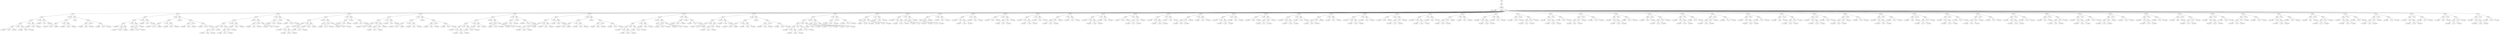 digraph AST {
  "124286139575520" [label="Start"];
  "124286139575520" -> "124286139576288";
  "124286139576288" [label="Code"];
  "124286139576288" -> "124286139580128";
  "124286139580128" [label="Function"];
  "124286139580128" -> "124286139574032";
  "124286139580128" -> "124286139573984";
  "124286139580128" -> "124286139577200";
  "124286139574032" [label="main IDENTIFIER"];
  "124286139573984" [label="Parameters"];
  "124286139577200" [label="Code"];
  "124286139577200" -> "124286139579312";
  "124286139577200" -> "124286138304496";
  "124286139577200" -> "124286138309680";
  "124286139577200" -> "124286138314864";
  "124286139577200" -> "124286138401648";
  "124286139577200" -> "124286138406448";
  "124286139577200" -> "124286138411248";
  "124286139577200" -> "124286138416192";
  "124286139577200" -> "124286138502976";
  "124286139577200" -> "124286138507776";
  "124286139577200" -> "124286138512000";
  "124286139577200" -> "124286138514304";
  "124286139577200" -> "124286138614448";
  "124286139577200" -> "124286138616128";
  "124286139577200" -> "124286138617664";
  "124286139577200" -> "124286138619200";
  "124286139577200" -> "124286138620736";
  "124286139577200" -> "124286138622416";
  "124286139577200" -> "124286138623952";
  "124286139577200" -> "124286138625488";
  "124286139577200" -> "124286138627024";
  "124286139577200" -> "124286138628704";
  "124286139577200" -> "124286138695840";
  "124286139577200" -> "124286138697376";
  "124286139577200" -> "124286138698912";
  "124286139577200" -> "124286138700592";
  "124286139577200" -> "124286138702128";
  "124286139577200" -> "124286138703664";
  "124286139577200" -> "124286138705200";
  "124286139577200" -> "124286138706880";
  "124286139577200" -> "124286138708416";
  "124286139577200" -> "124286138709952";
  "124286139577200" -> "124286138711488";
  "124286139577200" -> "124286138795152";
  "124286139577200" -> "124286138796688";
  "124286139577200" -> "124286138798368";
  "124286139577200" -> "124286138799856";
  "124286139577200" -> "124286138801536";
  "124286139577200" -> "124286138803072";
  "124286139577200" -> "124286138804608";
  "124286139577200" -> "124286138806144";
  "124286139577200" -> "124286138807824";
  "124286139577200" -> "124286138809360";
  "124286139577200" -> "124286138909264";
  "124286139577200" -> "124286138910800";
  "124286139577200" -> "124286138912480";
  "124286139577200" -> "124286138914016";
  "124286139577200" -> "124286138915552";
  "124286139577200" -> "124286138917184";
  "124286139577200" -> "124286138918864";
  "124286139577200" -> "124286138920400";
  "124286139577200" -> "124286138921936";
  "124286139577200" -> "124286138923472";
  "124286139577200" -> "124286138990752";
  "124286139577200" -> "124286138992288";
  "124286139577200" -> "124286138993824";
  "124286139577200" -> "124286138995360";
  "124286139577200" -> "124286138997040";
  "124286139577200" -> "124286138998576";
  "124286139577200" -> "124286139000112";
  "124286139579312" [label="Expr"];
  "124286139579312" -> "124286139572496";
  "124286139579312" -> "124286139570000";
  "124286139579312" -> "124286139568128";
  "124286139572496" [label="Expr"];
  "124286139572496" -> "124286139574944";
  "124286139572496" -> "124286139576672";
  "124286139572496" -> "124286139570048";
  "124286139574944" [label="Expr"];
  "124286139574944" -> "124286139572208";
  "124286139574944" -> "124286139566112";
  "124286139574944" -> "124286139575328";
  "124286139572208" [label="Expr"];
  "124286139572208" -> "124286139569088";
  "124286139572208" -> "124286139568944";
  "124286139572208" -> "124286139577968";
  "124286139569088" [label="Expr"];
  "124286139569088" -> "124286139580368";
  "124286139569088" -> "124286139578928";
  "124286139569088" -> "124286139579936";
  "124286139580368" [label="5.2 FLOAT"];
  "124286139578928" [label="* T__33"];
  "124286139579936" [label="3.1 FLOAT"];
  "124286139568944" [label="+ T__40"];
  "124286139577968" [label="Expr"];
  "124286139577968" -> "124286139571392";
  "124286139577968" -> "124286139567600";
  "124286139577968" -> "124286139571680";
  "124286139571392" [label="8.7 FLOAT"];
  "124286139567600" [label="/ T__43"];
  "124286139571680" [label="2.5 FLOAT"];
  "124286139566112" [label="- T__14"];
  "124286139575328" [label="Expr"];
  "124286139575328" -> "124286139572688";
  "124286139575328" -> "124286139579792";
  "124286139575328" -> "124286139579504";
  "124286139572688" [label="6.1 FLOAT"];
  "124286139579792" [label="* T__33"];
  "124286139579504" [label="2.8 FLOAT"];
  "124286139576672" [label=">= T__49"];
  "124286139570048" [label="Expr"];
  "124286139570048" -> "124286139579744";
  "124286139570048" -> "124286139577104";
  "124286139570048" -> "124286139580272";
  "124286139579744" [label="4.3 FLOAT"];
  "124286139577104" [label="- T__14"];
  "124286139580272" [label="1.9 FLOAT"];
  "124286139570000" [label="&& T__55"];
  "124286139568128" [label="Expr"];
  "124286139568128" -> "124286139578208";
  "124286139568128" -> "124286139578784";
  "124286139568128" -> "124286138302720";
  "124286139578208" [label="Expr"];
  "124286139578208" -> "124286139573648";
  "124286139578208" -> "124286139576720";
  "124286139578208" -> "124286138302768";
  "124286139573648" [label="Expr"];
  "124286139573648" -> "124286139579360";
  "124286139573648" -> "124286139565920";
  "124286139573648" -> "124286138302624";
  "124286139579360" [label="7.5 FLOAT"];
  "124286139565920" [label="* T__33"];
  "124286138302624" [label="3.0 FLOAT"];
  "124286139576720" [label="< T__47"];
  "124286138302768" [label="Expr"];
  "124286138302768" -> "124286138303008";
  "124286138302768" -> "124286138302960";
  "124286138302768" -> "124286138303200";
  "124286138303008" [label="6.2 FLOAT"];
  "124286138302960" [label="+ T__40"];
  "124286138303200" [label="2.4 FLOAT"];
  "124286139578784" [label="|| T__56"];
  "124286138302720" [label="Expr"];
  "124286138302720" -> "124286138303392";
  "124286138302720" -> "124286138303344";
  "124286138302720" -> "124286138303968";
  "124286138303392" [label="Expr"];
  "124286138303392" -> "124286138303632";
  "124286138303392" -> "124286138303584";
  "124286138303392" -> "124286138303824";
  "124286138303632" [label="2.1 FLOAT"];
  "124286138303584" [label="/ T__43"];
  "124286138303824" [label="1.8 FLOAT"];
  "124286138303344" [label="== T__51"];
  "124286138303968" [label="Expr"];
  "124286138303968" -> "124286138304208";
  "124286138303968" -> "124286138304160";
  "124286138303968" -> "124286138304400";
  "124286138304208" [label="9.4 FLOAT"];
  "124286138304160" [label="- T__14"];
  "124286138304400" [label="4.7 FLOAT"];
  "124286138304496" [label="Expr"];
  "124286138304496" -> "124286138304544";
  "124286138304496" -> "124286138304688";
  "124286138304496" -> "124286138306608";
  "124286138304544" [label="Expr"];
  "124286138304544" -> "124286138304640";
  "124286138304544" -> "124286138304784";
  "124286138304544" -> "124286138306656";
  "124286138304640" [label="Expr"];
  "124286138304640" -> "124286138304928";
  "124286138304640" -> "124286138304880";
  "124286138304640" -> "124286138305312";
  "124286138304928" [label="Expr"];
  "124286138304928" -> "124286138305168";
  "124286138304928" -> "124286138305120";
  "124286138304928" -> "124286138305360";
  "124286138305168" [label="10.4 FLOAT"];
  "124286138305120" [label="/ T__43"];
  "124286138305360" [label="Expr"];
  "124286138305360" -> "124286138305600";
  "124286138305360" -> "124286138305552";
  "124286138305360" -> "124286138305792";
  "124286138305600" [label="4.2 FLOAT"];
  "124286138305552" [label="+ T__40"];
  "124286138305792" [label="0.8 FLOAT"];
  "124286138304880" [label="+ T__40"];
  "124286138305312" [label="Expr"];
  "124286138305312" -> "124286138305984";
  "124286138305312" -> "124286138305936";
  "124286138305312" -> "124286138306560";
  "124286138305984" [label="Expr"];
  "124286138305984" -> "124286138306224";
  "124286138305984" -> "124286138306176";
  "124286138305984" -> "124286138306416";
  "124286138306224" [label="7.3 FLOAT"];
  "124286138306176" [label="- T__14"];
  "124286138306416" [label="2.6 FLOAT"];
  "124286138305936" [label="* T__33"];
  "124286138306560" [label="1.5 FLOAT"];
  "124286138304784" [label="<= T__50"];
  "124286138306656" [label="Expr"];
  "124286138306656" -> "124286138306896";
  "124286138306656" -> "124286138306848";
  "124286138306656" -> "124286138307088";
  "124286138306896" [label="5.6 FLOAT"];
  "124286138306848" [label="/ T__43"];
  "124286138307088" [label="2.1 FLOAT"];
  "124286138304688" [label="|| T__56"];
  "124286138306608" [label="Expr"];
  "124286138306608" -> "124286138307040";
  "124286138306608" -> "124286138307232";
  "124286138306608" -> "124286138307904";
  "124286138307040" [label="Expr"];
  "124286138307040" -> "124286138307376";
  "124286138307040" -> "124286138307328";
  "124286138307040" -> "124286138307952";
  "124286138307376" [label="Expr"];
  "124286138307376" -> "124286138307616";
  "124286138307376" -> "124286138307568";
  "124286138307376" -> "124286138307808";
  "124286138307616" [label="3.4 FLOAT"];
  "124286138307568" [label="- T__14"];
  "124286138307808" [label="1.7 FLOAT"];
  "124286138307328" [label="!= T__52"];
  "124286138307952" [label="Expr"];
  "124286138307952" -> "124286138308192";
  "124286138307952" -> "124286138308144";
  "124286138307952" -> "124286138308384";
  "124286138308192" [label="6.8 FLOAT"];
  "124286138308144" [label="* T__33"];
  "124286138308384" [label="1.9 FLOAT"];
  "124286138307232" [label="&& T__55"];
  "124286138307904" [label="Expr"];
  "124286138307904" -> "124286138308576";
  "124286138307904" -> "124286138308528";
  "124286138307904" -> "124286138309152";
  "124286138308576" [label="Expr"];
  "124286138308576" -> "124286138308816";
  "124286138308576" -> "124286138308768";
  "124286138308576" -> "124286138309008";
  "124286138308816" [label="8.2 FLOAT"];
  "124286138308768" [label="/ T__43"];
  "124286138309008" [label="3.5 FLOAT"];
  "124286138308528" [label="> T__48"];
  "124286138309152" [label="Expr"];
  "124286138309152" -> "124286138309392";
  "124286138309152" -> "124286138309344";
  "124286138309152" -> "124286138309584";
  "124286138309392" [label="4.0 FLOAT"];
  "124286138309344" [label="* T__33"];
  "124286138309584" [label="1.3 FLOAT"];
  "124286138309680" [label="Expr"];
  "124286138309680" -> "124286138309728";
  "124286138309680" -> "124286138309872";
  "124286138309680" -> "124286138312416";
  "124286138309728" [label="Expr"];
  "124286138309728" -> "124286138309824";
  "124286138309728" -> "124286138309968";
  "124286138309728" -> "124286138311888";
  "124286138309824" [label="Expr"];
  "124286138309824" -> "124286138309920";
  "124286138309824" -> "124286138310064";
  "124286138309824" -> "124286138311936";
  "124286138309920" [label="Expr"];
  "124286138309920" -> "124286138310208";
  "124286138309920" -> "124286138310160";
  "124286138309920" -> "124286138310976";
  "124286138310208" [label="Expr"];
  "124286138310208" -> "124286138310448";
  "124286138310208" -> "124286138310400";
  "124286138310208" -> "124286138311024";
  "124286138310448" [label="Expr"];
  "124286138310448" -> "124286138310688";
  "124286138310448" -> "124286138310640";
  "124286138310448" -> "124286138310880";
  "124286138310688" [label="9.7 FLOAT"];
  "124286138310640" [label="* T__33"];
  "124286138310880" [label="2.5 FLOAT"];
  "124286138310400" [label="/ T__43"];
  "124286138311024" [label="3.2 FLOAT"];
  "124286138310160" [label="+ T__40"];
  "124286138310976" [label="Expr"];
  "124286138310976" -> "124286138311264";
  "124286138310976" -> "124286138311216";
  "124286138310976" -> "124286138311840";
  "124286138311264" [label="Expr"];
  "124286138311264" -> "124286138311504";
  "124286138311264" -> "124286138311456";
  "124286138311264" -> "124286138311696";
  "124286138311504" [label="5.7 FLOAT"];
  "124286138311456" [label="- T__14"];
  "124286138311696" [label="1.6 FLOAT"];
  "124286138311216" [label="* T__33"];
  "124286138311840" [label="1.9 FLOAT"];
  "124286138310064" [label=">= T__49"];
  "124286138311936" [label="Expr"];
  "124286138311936" -> "124286138312176";
  "124286138311936" -> "124286138312128";
  "124286138311936" -> "124286138312368";
  "124286138312176" [label="7.3 FLOAT"];
  "124286138312128" [label="/ T__43"];
  "124286138312368" [label="2.4 FLOAT"];
  "124286138309968" [label="&& T__55"];
  "124286138311888" [label="Expr"];
  "124286138311888" -> "124286138312560";
  "124286138311888" -> "124286138312512";
  "124286138311888" -> "124286138313136";
  "124286138312560" [label="Expr"];
  "124286138312560" -> "124286138312800";
  "124286138312560" -> "124286138312752";
  "124286138312560" -> "124286138312992";
  "124286138312800" [label="3.5 FLOAT"];
  "124286138312752" [label="- T__14"];
  "124286138312992" [label="1.2 FLOAT"];
  "124286138312512" [label="!= T__52"];
  "124286138313136" [label="Expr"];
  "124286138313136" -> "124286138313376";
  "124286138313136" -> "124286138313328";
  "124286138313136" -> "124286138313568";
  "124286138313376" [label="6.1 FLOAT"];
  "124286138313328" [label="* T__33"];
  "124286138313568" [label="2.2 FLOAT"];
  "124286138309872" [label="|| T__56"];
  "124286138312416" [label="Expr"];
  "124286138312416" -> "124286138313712";
  "124286138312416" -> "124286138313664";
  "124286138312416" -> "124286138314288";
  "124286138313712" [label="Expr"];
  "124286138313712" -> "124286138313952";
  "124286138313712" -> "124286138313904";
  "124286138313712" -> "124286138314144";
  "124286138313952" [label="8.9 FLOAT"];
  "124286138313904" [label="/ T__43"];
  "124286138314144" [label="4.3 FLOAT"];
  "124286138313664" [label="<= T__50"];
  "124286138314288" [label="Expr"];
  "124286138314288" -> "124286138314528";
  "124286138314288" -> "124286138314480";
  "124286138314288" -> "124286138314720";
  "124286138314528" [label="5.0 FLOAT"];
  "124286138314480" [label="+ T__40"];
  "124286138314720" [label="1.8 FLOAT"];
  "124286138314864" [label="Expr"];
  "124286138314864" -> "124286138314912";
  "124286138314864" -> "124286138315056";
  "124286138314864" -> "124286138317216";
  "124286138314912" [label="Expr"];
  "124286138314912" -> "124286138315008";
  "124286138314912" -> "124286138315152";
  "124286138314912" -> "124286138316688";
  "124286138315008" [label="Expr"];
  "124286138315008" -> "124286138315104";
  "124286138315008" -> "124286138315248";
  "124286138315008" -> "124286138316736";
  "124286138315104" [label="Expr"];
  "124286138315104" -> "124286138315200";
  "124286138315104" -> "124286138315344";
  "124286138315104" -> "124286138316208";
  "124286138315200" [label="Expr"];
  "124286138315200" -> "124286138315488";
  "124286138315200" -> "124286138315440";
  "124286138315200" -> "124286138315680";
  "124286138315488" [label="15.1 FLOAT"];
  "124286138315440" [label="* T__33"];
  "124286138315680" [label="Expr"];
  "124286138315680" -> "124286138315920";
  "124286138315680" -> "124286138315872";
  "124286138315680" -> "124286138316112";
  "124286138315920" [label="3.3 FLOAT"];
  "124286138315872" [label="+ T__40"];
  "124286138316112" [label="2.6 FLOAT"];
  "124286138315344" [label="/ T__43"];
  "124286138316208" [label="Expr"];
  "124286138316208" -> "124286138316448";
  "124286138316208" -> "124286138316400";
  "124286138316208" -> "124286138316640";
  "124286138316448" [label="6.4 FLOAT"];
  "124286138316400" [label="- T__14"];
  "124286138316640" [label="1.9 FLOAT"];
  "124286138315248" [label="> T__48"];
  "124286138316736" [label="Expr"];
  "124286138316736" -> "124286138316976";
  "124286138316736" -> "124286138316928";
  "124286138316736" -> "124286138317168";
  "124286138316976" [label="4.7 FLOAT"];
  "124286138316928" [label="/ T__43"];
  "124286138317168" [label="1.5 FLOAT"];
  "124286138315152" [label="&& T__55"];
  "124286138316688" [label="Expr"];
  "124286138316688" -> "124286138317360";
  "124286138316688" -> "124286138317312";
  "124286138316688" -> "124286138317936";
  "124286138317360" [label="Expr"];
  "124286138317360" -> "124286138317600";
  "124286138317360" -> "124286138317552";
  "124286138317360" -> "124286138317792";
  "124286138317600" [label="2.8 FLOAT"];
  "124286138317552" [label="- T__14"];
  "124286138317792" [label="1.4 FLOAT"];
  "124286138317312" [label="<= T__50"];
  "124286138317936" [label="Expr"];
  "124286138317936" -> "124286138318176";
  "124286138317936" -> "124286138318128";
  "124286138317936" -> "124286138318368";
  "124286138318176" [label="6.2 FLOAT"];
  "124286138318128" [label="* T__33"];
  "124286138318368" [label="1.7 FLOAT"];
  "124286138315056" [label="|| T__56"];
  "124286138317216" [label="Expr"];
  "124286138317216" -> "124286138318512";
  "124286138317216" -> "124286138318464";
  "124286138317216" -> "124286138401072";
  "124286138318512" [label="Expr"];
  "124286138318512" -> "124286138318752";
  "124286138318512" -> "124286138318704";
  "124286138318512" -> "124286138400928";
  "124286138318752" [label="3.0 FLOAT"];
  "124286138318704" [label="/ T__43"];
  "124286138400928" [label="1.6 FLOAT"];
  "124286138318464" [label="== T__51"];
  "124286138401072" [label="Expr"];
  "124286138401072" -> "124286138401312";
  "124286138401072" -> "124286138401264";
  "124286138401072" -> "124286138401504";
  "124286138401312" [label="8.2 FLOAT"];
  "124286138401264" [label="- T__14"];
  "124286138401504" [label="4.0 FLOAT"];
  "124286138401648" [label="Expr"];
  "124286138401648" -> "124286138401696";
  "124286138401648" -> "124286138401840";
  "124286138401648" -> "124286138403376";
  "124286138401696" [label="Expr"];
  "124286138401696" -> "124286138401792";
  "124286138401696" -> "124286138401936";
  "124286138401696" -> "124286138403424";
  "124286138401792" [label="Expr"];
  "124286138401792" -> "124286138402080";
  "124286138401792" -> "124286138402032";
  "124286138401792" -> "124286138402464";
  "124286138402080" [label="Expr"];
  "124286138402080" -> "124286138402320";
  "124286138402080" -> "124286138402272";
  "124286138402080" -> "124286138402512";
  "124286138402320" [label="4.6 FLOAT"];
  "124286138402272" [label="/ T__43"];
  "124286138402512" [label="2.2 FLOAT"];
  "124286138402032" [label="+ T__40"];
  "124286138402464" [label="Expr"];
  "124286138402464" -> "124286138402752";
  "124286138402464" -> "124286138402704";
  "124286138402464" -> "124286138403328";
  "124286138402752" [label="Expr"];
  "124286138402752" -> "124286138402992";
  "124286138402752" -> "124286138402944";
  "124286138402752" -> "124286138403184";
  "124286138402992" [label="7.8 FLOAT"];
  "124286138402944" [label="- T__14"];
  "124286138403184" [label="1.5 FLOAT"];
  "124286138402704" [label="* T__33"];
  "124286138403328" [label="3.5 FLOAT"];
  "124286138401936" [label="< T__47"];
  "124286138403424" [label="Expr"];
  "124286138403424" -> "124286138403664";
  "124286138403424" -> "124286138403616";
  "124286138403424" -> "124286138403856";
  "124286138403664" [label="6.7 FLOAT"];
  "124286138403616" [label="/ T__43"];
  "124286138403856" [label="2.8 FLOAT"];
  "124286138401840" [label="|| T__56"];
  "124286138403376" [label="Expr"];
  "124286138403376" -> "124286138403808";
  "124286138403376" -> "124286138404000";
  "124286138403376" -> "124286138404672";
  "124286138403808" [label="Expr"];
  "124286138403808" -> "124286138404144";
  "124286138403808" -> "124286138404096";
  "124286138403808" -> "124286138404720";
  "124286138404144" [label="Expr"];
  "124286138404144" -> "124286138404384";
  "124286138404144" -> "124286138404336";
  "124286138404144" -> "124286138404576";
  "124286138404384" [label="3.6 FLOAT"];
  "124286138404336" [label="- T__14"];
  "124286138404576" [label="1.2 FLOAT"];
  "124286138404096" [label=">= T__49"];
  "124286138404720" [label="Expr"];
  "124286138404720" -> "124286138404960";
  "124286138404720" -> "124286138404912";
  "124286138404720" -> "124286138405152";
  "124286138404960" [label="5.3 FLOAT"];
  "124286138404912" [label="* T__33"];
  "124286138405152" [label="2.1 FLOAT"];
  "124286138404000" [label="&& T__55"];
  "124286138404672" [label="Expr"];
  "124286138404672" -> "124286138405344";
  "124286138404672" -> "124286138405296";
  "124286138404672" -> "124286138405920";
  "124286138405344" [label="Expr"];
  "124286138405344" -> "124286138405584";
  "124286138405344" -> "124286138405536";
  "124286138405344" -> "124286138405776";
  "124286138405584" [label="2.9 FLOAT"];
  "124286138405536" [label="/ T__43"];
  "124286138405776" [label="1.4 FLOAT"];
  "124286138405296" [label="!= T__52"];
  "124286138405920" [label="Expr"];
  "124286138405920" -> "124286138406160";
  "124286138405920" -> "124286138406112";
  "124286138405920" -> "124286138406352";
  "124286138406160" [label="9.1 FLOAT"];
  "124286138406112" [label="- T__14"];
  "124286138406352" [label="3.7 FLOAT"];
  "124286138406448" [label="Expr"];
  "124286138406448" -> "124286138406496";
  "124286138406448" -> "124286138406640";
  "124286138406448" -> "124286138408800";
  "124286138406496" [label="Expr"];
  "124286138406496" -> "124286138406592";
  "124286138406496" -> "124286138406736";
  "124286138406496" -> "124286138408272";
  "124286138406592" [label="Expr"];
  "124286138406592" -> "124286138406688";
  "124286138406592" -> "124286138406832";
  "124286138406592" -> "124286138408320";
  "124286138406688" [label="Expr"];
  "124286138406688" -> "124286138406784";
  "124286138406688" -> "124286138406928";
  "124286138406688" -> "124286138407792";
  "124286138406784" [label="Expr"];
  "124286138406784" -> "124286138407072";
  "124286138406784" -> "124286138407024";
  "124286138406784" -> "124286138407264";
  "124286138407072" [label="8.9 FLOAT"];
  "124286138407024" [label="/ T__43"];
  "124286138407264" [label="Expr"];
  "124286138407264" -> "124286138407504";
  "124286138407264" -> "124286138407456";
  "124286138407264" -> "124286138407696";
  "124286138407504" [label="2.1 FLOAT"];
  "124286138407456" [label="+ T__40"];
  "124286138407696" [label="1.6 FLOAT"];
  "124286138406928" [label="- T__14"];
  "124286138407792" [label="Expr"];
  "124286138407792" -> "124286138408032";
  "124286138407792" -> "124286138407984";
  "124286138407792" -> "124286138408224";
  "124286138408032" [label="3.7 FLOAT"];
  "124286138407984" [label="* T__33"];
  "124286138408224" [label="2.4 FLOAT"];
  "124286138406832" [label="> T__48"];
  "124286138408320" [label="Expr"];
  "124286138408320" -> "124286138408560";
  "124286138408320" -> "124286138408512";
  "124286138408320" -> "124286138408752";
  "124286138408560" [label="5.1 FLOAT"];
  "124286138408512" [label="/ T__43"];
  "124286138408752" [label="1.8 FLOAT"];
  "124286138406736" [label="&& T__55"];
  "124286138408272" [label="Expr"];
  "124286138408272" -> "124286138408944";
  "124286138408272" -> "124286138408896";
  "124286138408272" -> "124286138409520";
  "124286138408944" [label="Expr"];
  "124286138408944" -> "124286138409184";
  "124286138408944" -> "124286138409136";
  "124286138408944" -> "124286138409376";
  "124286138409184" [label="4.6 FLOAT"];
  "124286138409136" [label="- T__14"];
  "124286138409376" [label="2.3 FLOAT"];
  "124286138408896" [label="!= T__52"];
  "124286138409520" [label="Expr"];
  "124286138409520" -> "124286138409760";
  "124286138409520" -> "124286138409712";
  "124286138409520" -> "124286138409952";
  "124286138409760" [label="7.8 FLOAT"];
  "124286138409712" [label="* T__33"];
  "124286138409952" [label="2.1 FLOAT"];
  "124286138406640" [label="|| T__56"];
  "124286138408800" [label="Expr"];
  "124286138408800" -> "124286138410096";
  "124286138408800" -> "124286138410048";
  "124286138408800" -> "124286138410672";
  "124286138410096" [label="Expr"];
  "124286138410096" -> "124286138410336";
  "124286138410096" -> "124286138410288";
  "124286138410096" -> "124286138410528";
  "124286138410336" [label="3.5 FLOAT"];
  "124286138410288" [label="/ T__43"];
  "124286138410528" [label="2.0 FLOAT"];
  "124286138410048" [label="<= T__50"];
  "124286138410672" [label="Expr"];
  "124286138410672" -> "124286138410912";
  "124286138410672" -> "124286138410864";
  "124286138410672" -> "124286138411104";
  "124286138410912" [label="6.4 FLOAT"];
  "124286138410864" [label="+ T__40"];
  "124286138411104" [label="1.9 FLOAT"];
  "124286138411248" [label="Expr"];
  "124286138411248" -> "124286138411296";
  "124286138411248" -> "124286138411440";
  "124286138411248" -> "124286138413120";
  "124286138411296" [label="Expr"];
  "124286138411296" -> "124286138411392";
  "124286138411296" -> "124286138411536";
  "124286138411296" -> "124286138413168";
  "124286138411392" [label="Expr"];
  "124286138411392" -> "124286138411680";
  "124286138411392" -> "124286138411632";
  "124286138411392" -> "124286138412640";
  "124286138411680" [label="Expr"];
  "124286138411680" -> "124286138411920";
  "124286138411680" -> "124286138411872";
  "124286138411680" -> "124286138412496";
  "124286138411920" [label="Expr"];
  "124286138411920" -> "124286138412160";
  "124286138411920" -> "124286138412112";
  "124286138411920" -> "124286138412352";
  "124286138412160" [label="6.3 FLOAT"];
  "124286138412112" [label="* T__33"];
  "124286138412352" [label="3.2 FLOAT"];
  "124286138411872" [label="/ T__43"];
  "124286138412496" [label="4.0 FLOAT"];
  "124286138411632" [label="+ T__40"];
  "124286138412640" [label="Expr"];
  "124286138412640" -> "124286138412880";
  "124286138412640" -> "124286138412832";
  "124286138412640" -> "124286138413072";
  "124286138412880" [label="5.6 FLOAT"];
  "124286138412832" [label="- T__14"];
  "124286138413072" [label="2.2 FLOAT"];
  "124286138411536" [label=">= T__49"];
  "124286138413168" [label="Expr"];
  "124286138413168" -> "124286138413408";
  "124286138413168" -> "124286138413360";
  "124286138413168" -> "124286138413600";
  "124286138413408" [label="7.1 FLOAT"];
  "124286138413360" [label="/ T__43"];
  "124286138413600" [label="2.3 FLOAT"];
  "124286138411440" [label="|| T__56"];
  "124286138413120" [label="Expr"];
  "124286138413120" -> "124286138413552";
  "124286138413120" -> "124286138413744";
  "124286138413120" -> "124286138414416";
  "124286138413552" [label="Expr"];
  "124286138413552" -> "124286138413888";
  "124286138413552" -> "124286138413840";
  "124286138413552" -> "124286138414464";
  "124286138413888" [label="Expr"];
  "124286138413888" -> "124286138414128";
  "124286138413888" -> "124286138414080";
  "124286138413888" -> "124286138414320";
  "124286138414128" [label="3.5 FLOAT"];
  "124286138414080" [label="- T__14"];
  "124286138414320" [label="1.8 FLOAT"];
  "124286138413840" [label="< T__47"];
  "124286138414464" [label="Expr"];
  "124286138414464" -> "124286138414704";
  "124286138414464" -> "124286138414656";
  "124286138414464" -> "124286138414896";
  "124286138414704" [label="5.2 FLOAT"];
  "124286138414656" [label="* T__33"];
  "124286138414896" [label="2.6 FLOAT"];
  "124286138413744" [label="&& T__55"];
  "124286138414416" [label="Expr"];
  "124286138414416" -> "124286138415088";
  "124286138414416" -> "124286138415040";
  "124286138414416" -> "124286138415664";
  "124286138415088" [label="Expr"];
  "124286138415088" -> "124286138415328";
  "124286138415088" -> "124286138415280";
  "124286138415088" -> "124286138415520";
  "124286138415328" [label="7.9 FLOAT"];
  "124286138415280" [label="/ T__43"];
  "124286138415520" [label="3.4 FLOAT"];
  "124286138415040" [label="> T__48"];
  "124286138415664" [label="Expr"];
  "124286138415664" -> "124286138415904";
  "124286138415664" -> "124286138415856";
  "124286138415664" -> "124286138416096";
  "124286138415904" [label="4.0 FLOAT"];
  "124286138415856" [label="* T__33"];
  "124286138416096" [label="1.6 FLOAT"];
  "124286138416192" [label="Expr"];
  "124286138416192" -> "124286138416240";
  "124286138416192" -> "124286138416384";
  "124286138416192" -> "124286138500528";
  "124286138416240" [label="Expr"];
  "124286138416240" -> "124286138416336";
  "124286138416240" -> "124286138416480";
  "124286138416240" -> "124286138500000";
  "124286138416336" [label="Expr"];
  "124286138416336" -> "124286138416432";
  "124286138416336" -> "124286138416576";
  "124286138416336" -> "124286138500048";
  "124286138416432" [label="Expr"];
  "124286138416432" -> "124286138416528";
  "124286138416432" -> "124286138416672";
  "124286138416432" -> "124286138499520";
  "124286138416528" [label="Expr"];
  "124286138416528" -> "124286138416816";
  "124286138416528" -> "124286138416768";
  "124286138416528" -> "124286138417008";
  "124286138416816" [label="12.2 FLOAT"];
  "124286138416768" [label="* T__33"];
  "124286138417008" [label="Expr"];
  "124286138417008" -> "124286138499232";
  "124286138417008" -> "124286138499184";
  "124286138417008" -> "124286138499424";
  "124286138499232" [label="2.4 FLOAT"];
  "124286138499184" [label="+ T__40"];
  "124286138499424" [label="1.9 FLOAT"];
  "124286138416672" [label="/ T__43"];
  "124286138499520" [label="Expr"];
  "124286138499520" -> "124286138499760";
  "124286138499520" -> "124286138499712";
  "124286138499520" -> "124286138499952";
  "124286138499760" [label="4.7 FLOAT"];
  "124286138499712" [label="- T__14"];
  "124286138499952" [label="0.5 FLOAT"];
  "124286138416576" [label="> T__48"];
  "124286138500048" [label="Expr"];
  "124286138500048" -> "124286138500288";
  "124286138500048" -> "124286138500240";
  "124286138500048" -> "124286138500480";
  "124286138500288" [label="6.8 FLOAT"];
  "124286138500240" [label="/ T__43"];
  "124286138500480" [label="2.1 FLOAT"];
  "124286138416480" [label="&& T__55"];
  "124286138500000" [label="Expr"];
  "124286138500000" -> "124286138500672";
  "124286138500000" -> "124286138500624";
  "124286138500000" -> "124286138501248";
  "124286138500672" [label="Expr"];
  "124286138500672" -> "124286138500912";
  "124286138500672" -> "124286138500864";
  "124286138500672" -> "124286138501104";
  "124286138500912" [label="1.8 FLOAT"];
  "124286138500864" [label="- T__14"];
  "124286138501104" [label="1.2 FLOAT"];
  "124286138500624" [label="<= T__50"];
  "124286138501248" [label="Expr"];
  "124286138501248" -> "124286138501488";
  "124286138501248" -> "124286138501440";
  "124286138501248" -> "124286138501680";
  "124286138501488" [label="6.4 FLOAT"];
  "124286138501440" [label="* T__33"];
  "124286138501680" [label="2.3 FLOAT"];
  "124286138416384" [label="|| T__56"];
  "124286138500528" [label="Expr"];
  "124286138500528" -> "124286138501824";
  "124286138500528" -> "124286138501776";
  "124286138500528" -> "124286138502400";
  "124286138501824" [label="Expr"];
  "124286138501824" -> "124286138502064";
  "124286138501824" -> "124286138502016";
  "124286138501824" -> "124286138502256";
  "124286138502064" [label="3.1 FLOAT"];
  "124286138502016" [label="/ T__43"];
  "124286138502256" [label="1.4 FLOAT"];
  "124286138501776" [label="== T__51"];
  "124286138502400" [label="Expr"];
  "124286138502400" -> "124286138502640";
  "124286138502400" -> "124286138502592";
  "124286138502400" -> "124286138502832";
  "124286138502640" [label="9.2 FLOAT"];
  "124286138502592" [label="- T__14"];
  "124286138502832" [label="4.5 FLOAT"];
  "124286138502976" [label="Expr"];
  "124286138502976" -> "124286138503024";
  "124286138502976" -> "124286138503168";
  "124286138502976" -> "124286138504704";
  "124286138503024" [label="Expr"];
  "124286138503024" -> "124286138503120";
  "124286138503024" -> "124286138503264";
  "124286138503024" -> "124286138504752";
  "124286138503120" [label="Expr"];
  "124286138503120" -> "124286138503408";
  "124286138503120" -> "124286138503360";
  "124286138503120" -> "124286138503792";
  "124286138503408" [label="Expr"];
  "124286138503408" -> "124286138503648";
  "124286138503408" -> "124286138503600";
  "124286138503408" -> "124286138503840";
  "124286138503648" [label="7.4 FLOAT"];
  "124286138503600" [label="/ T__43"];
  "124286138503840" [label="2.6 FLOAT"];
  "124286138503360" [label="+ T__40"];
  "124286138503792" [label="Expr"];
  "124286138503792" -> "124286138504080";
  "124286138503792" -> "124286138504032";
  "124286138503792" -> "124286138504656";
  "124286138504080" [label="Expr"];
  "124286138504080" -> "124286138504320";
  "124286138504080" -> "124286138504272";
  "124286138504080" -> "124286138504512";
  "124286138504320" [label="8.1 FLOAT"];
  "124286138504272" [label="- T__14"];
  "124286138504512" [label="1.5 FLOAT"];
  "124286138504032" [label="* T__33"];
  "124286138504656" [label="2.8 FLOAT"];
  "124286138503264" [label="<= T__50"];
  "124286138504752" [label="Expr"];
  "124286138504752" -> "124286138504992";
  "124286138504752" -> "124286138504944";
  "124286138504752" -> "124286138505184";
  "124286138504992" [label="5.9 FLOAT"];
  "124286138504944" [label="/ T__43"];
  "124286138505184" [label="2.2 FLOAT"];
  "124286138503168" [label="|| T__56"];
  "124286138504704" [label="Expr"];
  "124286138504704" -> "124286138505136";
  "124286138504704" -> "124286138505328";
  "124286138504704" -> "124286138506000";
  "124286138505136" [label="Expr"];
  "124286138505136" -> "124286138505472";
  "124286138505136" -> "124286138505424";
  "124286138505136" -> "124286138506048";
  "124286138505472" [label="Expr"];
  "124286138505472" -> "124286138505712";
  "124286138505472" -> "124286138505664";
  "124286138505472" -> "124286138505904";
  "124286138505712" [label="2.6 FLOAT"];
  "124286138505664" [label="- T__14"];
  "124286138505904" [label="1.1 FLOAT"];
  "124286138505424" [label=">= T__49"];
  "124286138506048" [label="Expr"];
  "124286138506048" -> "124286138506288";
  "124286138506048" -> "124286138506240";
  "124286138506048" -> "124286138506480";
  "124286138506288" [label="5.4 FLOAT"];
  "124286138506240" [label="* T__33"];
  "124286138506480" [label="1.7 FLOAT"];
  "124286138505328" [label="&& T__55"];
  "124286138506000" [label="Expr"];
  "124286138506000" -> "124286138506672";
  "124286138506000" -> "124286138506624";
  "124286138506000" -> "124286138507248";
  "124286138506672" [label="Expr"];
  "124286138506672" -> "124286138506912";
  "124286138506672" -> "124286138506864";
  "124286138506672" -> "124286138507104";
  "124286138506912" [label="8.3 FLOAT"];
  "124286138506864" [label="/ T__43"];
  "124286138507104" [label="3.6 FLOAT"];
  "124286138506624" [label="<= T__50"];
  "124286138507248" [label="Expr"];
  "124286138507248" -> "124286138507488";
  "124286138507248" -> "124286138507440";
  "124286138507248" -> "124286138507680";
  "124286138507488" [label="4.8 FLOAT"];
  "124286138507440" [label="+ T__40"];
  "124286138507680" [label="1.6 FLOAT"];
  "124286138507776" [label="Expr"];
  "124286138507776" -> "124286138507824";
  "124286138507776" -> "124286138507968";
  "124286138507776" -> "124286138510128";
  "124286138507824" [label="Expr"];
  "124286138507824" -> "124286138507920";
  "124286138507824" -> "124286138508064";
  "124286138507824" -> "124286138509600";
  "124286138507920" [label="Expr"];
  "124286138507920" -> "124286138508016";
  "124286138507920" -> "124286138508160";
  "124286138507920" -> "124286138509648";
  "124286138508016" [label="Expr"];
  "124286138508016" -> "124286138508112";
  "124286138508016" -> "124286138508256";
  "124286138508016" -> "124286138509120";
  "124286138508112" [label="Expr"];
  "124286138508112" -> "124286138508400";
  "124286138508112" -> "124286138508352";
  "124286138508112" -> "124286138508592";
  "124286138508400" [label="14.7 FLOAT"];
  "124286138508352" [label="/ T__43"];
  "124286138508592" [label="Expr"];
  "124286138508592" -> "124286138508832";
  "124286138508592" -> "124286138508784";
  "124286138508592" -> "124286138509024";
  "124286138508832" [label="3.8 FLOAT"];
  "124286138508784" [label="+ T__40"];
  "124286138509024" [label="2.4 FLOAT"];
  "124286138508256" [label="- T__14"];
  "124286138509120" [label="Expr"];
  "124286138509120" -> "124286138509360";
  "124286138509120" -> "124286138509312";
  "124286138509120" -> "124286138509552";
  "124286138509360" [label="4.5 FLOAT"];
  "124286138509312" [label="* T__33"];
  "124286138509552" [label="1.5 FLOAT"];
  "124286138508160" [label="> T__48"];
  "124286138509648" [label="Expr"];
  "124286138509648" -> "124286138509888";
  "124286138509648" -> "124286138509840";
  "124286138509648" -> "124286138510080";
  "124286138509888" [label="7.3 FLOAT"];
  "124286138509840" [label="/ T__43"];
  "124286138510080" [label="2.1 FLOAT"];
  "124286138508064" [label="&& T__55"];
  "124286138509600" [label="Expr"];
  "124286138509600" -> "124286138510272";
  "124286138509600" -> "124286138510224";
  "124286138509600" -> "124286138510848";
  "124286138510272" [label="Expr"];
  "124286138510272" -> "124286138510512";
  "124286138510272" -> "124286138510464";
  "124286138510272" -> "124286138510704";
  "124286138510512" [label="2.2 FLOAT"];
  "124286138510464" [label="- T__14"];
  "124286138510704" [label="1.4 FLOAT"];
  "124286138510224" [label="!= T__52"];
  "124286138510848" [label="Expr"];
  "124286138510848" -> "124286138511088";
  "124286138510848" -> "124286138511040";
  "124286138510848" -> "124286138511280";
  "124286138511088" [label="6.7 FLOAT"];
  "124286138511040" [label="* T__33"];
  "124286138511280" [label="1.9 FLOAT"];
  "124286138507968" [label="|| T__56"];
  "124286138510128" [label="Expr"];
  "124286138510128" -> "124286138511424";
  "124286138510128" -> "124286138511376";
  "124286138510128" -> "124286138512048";
  "124286138511424" [label="Expr"];
  "124286138511424" -> "124286138511664";
  "124286138511424" -> "124286138511616";
  "124286138511424" -> "124286138511904";
  "124286138511664" [label="2.9 FLOAT"];
  "124286138511616" [label="/ T__43"];
  "124286138511904" [label="1.6 FLOAT"];
  "124286138511376" [label="== T__51"];
  "124286138512048" [label="Expr"];
  "124286138512048" -> "124286138512288";
  "124286138512048" -> "124286138512240";
  "124286138512048" -> "124286138512480";
  "124286138512288" [label="8.1 FLOAT"];
  "124286138512240" [label="- T__14"];
  "124286138512480" [label="4.0 FLOAT"];
  "124286138512000" [label="Expr"];
  "124286138512000" -> "124286138512528";
  "124286138512000" -> "124286138512672";
  "124286138512000" -> "124286138513920";
  "124286138512528" [label="Expr"];
  "124286138512528" -> "124286138512816";
  "124286138512528" -> "124286138512768";
  "124286138512528" -> "124286138513392";
  "124286138512816" [label="Expr"];
  "124286138512816" -> "124286138513056";
  "124286138512816" -> "124286138513008";
  "124286138512816" -> "124286138513248";
  "124286138513056" [label="5.0 FLOAT"];
  "124286138513008" [label="+ T__40"];
  "124286138513248" [label="3.2 FLOAT"];
  "124286138512768" [label="* T__33"];
  "124286138513392" [label="Expr"];
  "124286138513392" -> "124286138513632";
  "124286138513392" -> "124286138513584";
  "124286138513392" -> "124286138513824";
  "124286138513632" [label="8.7 FLOAT"];
  "124286138513584" [label="/ T__43"];
  "124286138513824" [label="2.0 FLOAT"];
  "124286138512672" [label="- T__14"];
  "124286138513920" [label="Expr"];
  "124286138513920" -> "124286138514160";
  "124286138513920" -> "124286138514112";
  "124286138513920" -> "124286138514352";
  "124286138514160" [label="6.1 FLOAT"];
  "124286138514112" [label="* T__33"];
  "124286138514352" [label="2.5 FLOAT"];
  "124286138514304" [label="Expr"];
  "124286138514304" -> "124286138514448";
  "124286138514304" -> "124286138514592";
  "124286138514304" -> "124286138514880";
  "124286138514448" [label="Expr"];
  "124286138514448" -> "124286138514736";
  "124286138514448" -> "124286138514688";
  "124286138514448" -> "124286138514928";
  "124286138514736" [label="10.0 FLOAT"];
  "124286138514688" [label="/ T__43"];
  "124286138514928" [label="Expr"];
  "124286138514928" -> "124286138515168";
  "124286138514928" -> "124286138515120";
  "124286138514928" -> "124286138515360";
  "124286138515168" [label="4.2 FLOAT"];
  "124286138515120" [label="+ T__40"];
  "124286138515360" [label="0.8 FLOAT"];
  "124286138514592" [label="+ T__40"];
  "124286138514880" [label="Expr"];
  "124286138514880" -> "124286138613920";
  "124286138514880" -> "124286138613872";
  "124286138514880" -> "124286138614496";
  "124286138613920" [label="Expr"];
  "124286138613920" -> "124286138614160";
  "124286138613920" -> "124286138614112";
  "124286138613920" -> "124286138614352";
  "124286138614160" [label="7.3 FLOAT"];
  "124286138614112" [label="- T__14"];
  "124286138614352" [label="2.6 FLOAT"];
  "124286138613872" [label="* T__33"];
  "124286138614496" [label="1.5 FLOAT"];
  "124286138614448" [label="Expr"];
  "124286138614448" -> "124286138614784";
  "124286138614448" -> "124286138614736";
  "124286138614448" -> "124286138615744";
  "124286138614784" [label="Expr"];
  "124286138614784" -> "124286138615024";
  "124286138614784" -> "124286138614976";
  "124286138614784" -> "124286138615600";
  "124286138615024" [label="Expr"];
  "124286138615024" -> "124286138615264";
  "124286138615024" -> "124286138615216";
  "124286138615024" -> "124286138615456";
  "124286138615264" [label="9.0 FLOAT"];
  "124286138615216" [label="* T__33"];
  "124286138615456" [label="2.5 FLOAT"];
  "124286138614976" [label="/ T__43"];
  "124286138615600" [label="3.0 FLOAT"];
  "124286138614736" [label="+ T__40"];
  "124286138615744" [label="Expr"];
  "124286138615744" -> "124286138615984";
  "124286138615744" -> "124286138615936";
  "124286138615744" -> "124286138616176";
  "124286138615984" [label="5.7 FLOAT"];
  "124286138615936" [label="- T__14"];
  "124286138616176" [label="1.2 FLOAT"];
  "124286138616128" [label="Expr"];
  "124286138616128" -> "124286138616272";
  "124286138616128" -> "124286138616416";
  "124286138616128" -> "124286138617280";
  "124286138616272" [label="Expr"];
  "124286138616272" -> "124286138616560";
  "124286138616272" -> "124286138616512";
  "124286138616272" -> "124286138616752";
  "124286138616560" [label="15.0 FLOAT"];
  "124286138616512" [label="* T__33"];
  "124286138616752" [label="Expr"];
  "124286138616752" -> "124286138616992";
  "124286138616752" -> "124286138616944";
  "124286138616752" -> "124286138617184";
  "124286138616992" [label="3.0 FLOAT"];
  "124286138616944" [label="+ T__40"];
  "124286138617184" [label="2.1 FLOAT"];
  "124286138616416" [label="/ T__43"];
  "124286138617280" [label="Expr"];
  "124286138617280" -> "124286138617520";
  "124286138617280" -> "124286138617472";
  "124286138617280" -> "124286138617712";
  "124286138617520" [label="6.0 FLOAT"];
  "124286138617472" [label="- T__14"];
  "124286138617712" [label="1.5 FLOAT"];
  "124286138617664" [label="Expr"];
  "124286138617664" -> "124286138618000";
  "124286138617664" -> "124286138617952";
  "124286138617664" -> "124286138618384";
  "124286138618000" [label="Expr"];
  "124286138618000" -> "124286138618240";
  "124286138618000" -> "124286138618192";
  "124286138618000" -> "124286138618432";
  "124286138618240" [label="4.0 FLOAT"];
  "124286138618192" [label="/ T__43"];
  "124286138618432" [label="2.0 FLOAT"];
  "124286138617952" [label="+ T__40"];
  "124286138618384" [label="Expr"];
  "124286138618384" -> "124286138618672";
  "124286138618384" -> "124286138618624";
  "124286138618384" -> "124286138619248";
  "124286138618672" [label="Expr"];
  "124286138618672" -> "124286138618912";
  "124286138618672" -> "124286138618864";
  "124286138618672" -> "124286138619104";
  "124286138618912" [label="7.8 FLOAT"];
  "124286138618864" [label="- T__14"];
  "124286138619104" [label="1.2 FLOAT"];
  "124286138618624" [label="* T__33"];
  "124286138619248" [label="3.5 FLOAT"];
  "124286138619200" [label="Expr"];
  "124286138619200" -> "124286138619344";
  "124286138619200" -> "124286138619488";
  "124286138619200" -> "124286138620352";
  "124286138619344" [label="Expr"];
  "124286138619344" -> "124286138619632";
  "124286138619344" -> "124286138619584";
  "124286138619344" -> "124286138619824";
  "124286138619632" [label="8.0 FLOAT"];
  "124286138619584" [label="/ T__43"];
  "124286138619824" [label="Expr"];
  "124286138619824" -> "124286138620064";
  "124286138619824" -> "124286138620016";
  "124286138619824" -> "124286138620256";
  "124286138620064" [label="2.0 FLOAT"];
  "124286138620016" [label="+ T__40"];
  "124286138620256" [label="1.5 FLOAT"];
  "124286138619488" [label="- T__14"];
  "124286138620352" [label="Expr"];
  "124286138620352" -> "124286138620592";
  "124286138620352" -> "124286138620544";
  "124286138620352" -> "124286138620784";
  "124286138620592" [label="3.7 FLOAT"];
  "124286138620544" [label="* T__33"];
  "124286138620784" [label="2.2 FLOAT"];
  "124286138620736" [label="Expr"];
  "124286138620736" -> "124286138621072";
  "124286138620736" -> "124286138621024";
  "124286138620736" -> "124286138622032";
  "124286138621072" [label="Expr"];
  "124286138621072" -> "124286138621312";
  "124286138621072" -> "124286138621264";
  "124286138621072" -> "124286138621888";
  "124286138621312" [label="Expr"];
  "124286138621312" -> "124286138621552";
  "124286138621312" -> "124286138621504";
  "124286138621312" -> "124286138621744";
  "124286138621552" [label="6.0 FLOAT"];
  "124286138621504" [label="* T__33"];
  "124286138621744" [label="3.2 FLOAT"];
  "124286138621264" [label="/ T__43"];
  "124286138621888" [label="4.0 FLOAT"];
  "124286138621024" [label="+ T__40"];
  "124286138622032" [label="Expr"];
  "124286138622032" -> "124286138622272";
  "124286138622032" -> "124286138622224";
  "124286138622032" -> "124286138622464";
  "124286138622272" [label="5.6 FLOAT"];
  "124286138622224" [label="- T__14"];
  "124286138622464" [label="2.1 FLOAT"];
  "124286138622416" [label="Expr"];
  "124286138622416" -> "124286138622560";
  "124286138622416" -> "124286138622704";
  "124286138622416" -> "124286138623568";
  "124286138622560" [label="Expr"];
  "124286138622560" -> "124286138622848";
  "124286138622560" -> "124286138622800";
  "124286138622560" -> "124286138623040";
  "124286138622848" [label="12.0 FLOAT"];
  "124286138622800" [label="* T__33"];
  "124286138623040" [label="Expr"];
  "124286138623040" -> "124286138623280";
  "124286138623040" -> "124286138623232";
  "124286138623040" -> "124286138623472";
  "124286138623280" [label="2.0 FLOAT"];
  "124286138623232" [label="+ T__40"];
  "124286138623472" [label="1.9 FLOAT"];
  "124286138622704" [label="/ T__43"];
  "124286138623568" [label="Expr"];
  "124286138623568" -> "124286138623808";
  "124286138623568" -> "124286138623760";
  "124286138623568" -> "124286138624000";
  "124286138623808" [label="4.0 FLOAT"];
  "124286138623760" [label="- T__14"];
  "124286138624000" [label="0.5 FLOAT"];
  "124286138623952" [label="Expr"];
  "124286138623952" -> "124286138624288";
  "124286138623952" -> "124286138624240";
  "124286138623952" -> "124286138624672";
  "124286138624288" [label="Expr"];
  "124286138624288" -> "124286138624528";
  "124286138624288" -> "124286138624480";
  "124286138624288" -> "124286138624720";
  "124286138624528" [label="7.0 FLOAT"];
  "124286138624480" [label="/ T__43"];
  "124286138624720" [label="2.0 FLOAT"];
  "124286138624240" [label="+ T__40"];
  "124286138624672" [label="Expr"];
  "124286138624672" -> "124286138624960";
  "124286138624672" -> "124286138624912";
  "124286138624672" -> "124286138625536";
  "124286138624960" [label="Expr"];
  "124286138624960" -> "124286138625200";
  "124286138624960" -> "124286138625152";
  "124286138624960" -> "124286138625392";
  "124286138625200" [label="8.1 FLOAT"];
  "124286138625152" [label="- T__14"];
  "124286138625392" [label="1.4 FLOAT"];
  "124286138624912" [label="* T__33"];
  "124286138625536" [label="2.8 FLOAT"];
  "124286138625488" [label="Expr"];
  "124286138625488" -> "124286138625632";
  "124286138625488" -> "124286138625776";
  "124286138625488" -> "124286138626640";
  "124286138625632" [label="Expr"];
  "124286138625632" -> "124286138625920";
  "124286138625632" -> "124286138625872";
  "124286138625632" -> "124286138626112";
  "124286138625920" [label="14.0 FLOAT"];
  "124286138625872" [label="/ T__43"];
  "124286138626112" [label="Expr"];
  "124286138626112" -> "124286138626352";
  "124286138626112" -> "124286138626304";
  "124286138626112" -> "124286138626544";
  "124286138626352" [label="3.0 FLOAT"];
  "124286138626304" [label="+ T__40"];
  "124286138626544" [label="2.4 FLOAT"];
  "124286138625776" [label="- T__14"];
  "124286138626640" [label="Expr"];
  "124286138626640" -> "124286138626880";
  "124286138626640" -> "124286138626832";
  "124286138626640" -> "124286138627072";
  "124286138626880" [label="4.7 FLOAT"];
  "124286138626832" [label="* T__33"];
  "124286138627072" [label="1.5 FLOAT"];
  "124286138627024" [label="Expr"];
  "124286138627024" -> "124286138627360";
  "124286138627024" -> "124286138627312";
  "124286138627024" -> "124286138628320";
  "124286138627360" [label="Expr"];
  "124286138627360" -> "124286138627600";
  "124286138627360" -> "124286138627552";
  "124286138627360" -> "124286138628176";
  "124286138627600" [label="Expr"];
  "124286138627600" -> "124286138627840";
  "124286138627600" -> "124286138627792";
  "124286138627600" -> "124286138628032";
  "124286138627840" [label="5.0 FLOAT"];
  "124286138627792" [label="* T__33"];
  "124286138628032" [label="2.7 FLOAT"];
  "124286138627552" [label="/ T__43"];
  "124286138628176" [label="3.0 FLOAT"];
  "124286138627312" [label="+ T__40"];
  "124286138628320" [label="Expr"];
  "124286138628320" -> "124286138628560";
  "124286138628320" -> "124286138628512";
  "124286138628320" -> "124286138628752";
  "124286138628560" [label="6.8 FLOAT"];
  "124286138628512" [label="- T__14"];
  "124286138628752" [label="1.3 FLOAT"];
  "124286138628704" [label="Expr"];
  "124286138628704" -> "124286138628848";
  "124286138628704" -> "124286138628992";
  "124286138628704" -> "124286138629856";
  "124286138628848" [label="Expr"];
  "124286138628848" -> "124286138629136";
  "124286138628848" -> "124286138629088";
  "124286138628848" -> "124286138629328";
  "124286138629136" [label="18.0 FLOAT"];
  "124286138629088" [label="* T__33"];
  "124286138629328" [label="Expr"];
  "124286138629328" -> "124286138629568";
  "124286138629328" -> "124286138629520";
  "124286138629328" -> "124286138629760";
  "124286138629568" [label="4.0 FLOAT"];
  "124286138629520" [label="+ T__40"];
  "124286138629760" [label="2.5 FLOAT"];
  "124286138628992" [label="/ T__43"];
  "124286138629856" [label="Expr"];
  "124286138629856" -> "124286138630096";
  "124286138629856" -> "124286138630048";
  "124286138629856" -> "124286138695888";
  "124286138630096" [label="8.0 FLOAT"];
  "124286138630048" [label="- T__14"];
  "124286138695888" [label="1.6 FLOAT"];
  "124286138695840" [label="Expr"];
  "124286138695840" -> "124286138696176";
  "124286138695840" -> "124286138696128";
  "124286138695840" -> "124286138696560";
  "124286138696176" [label="Expr"];
  "124286138696176" -> "124286138696416";
  "124286138696176" -> "124286138696368";
  "124286138696176" -> "124286138696608";
  "124286138696416" [label="8.0 FLOAT"];
  "124286138696368" [label="/ T__43"];
  "124286138696608" [label="2.0 FLOAT"];
  "124286138696128" [label="+ T__40"];
  "124286138696560" [label="Expr"];
  "124286138696560" -> "124286138696848";
  "124286138696560" -> "124286138696800";
  "124286138696560" -> "124286138697424";
  "124286138696848" [label="Expr"];
  "124286138696848" -> "124286138697088";
  "124286138696848" -> "124286138697040";
  "124286138696848" -> "124286138697280";
  "124286138697088" [label="9.2 FLOAT"];
  "124286138697040" [label="- T__14"];
  "124286138697280" [label="1.7 FLOAT"];
  "124286138696800" [label="* T__33"];
  "124286138697424" [label="3.2 FLOAT"];
  "124286138697376" [label="Expr"];
  "124286138697376" -> "124286138697520";
  "124286138697376" -> "124286138697664";
  "124286138697376" -> "124286138698528";
  "124286138697520" [label="Expr"];
  "124286138697520" -> "124286138697808";
  "124286138697520" -> "124286138697760";
  "124286138697520" -> "124286138698000";
  "124286138697808" [label="10.0 FLOAT"];
  "124286138697760" [label="/ T__43"];
  "124286138698000" [label="Expr"];
  "124286138698000" -> "124286138698240";
  "124286138698000" -> "124286138698192";
  "124286138698000" -> "124286138698432";
  "124286138698240" [label="3.0 FLOAT"];
  "124286138698192" [label="+ T__40"];
  "124286138698432" [label="2.1 FLOAT"];
  "124286138697664" [label="- T__14"];
  "124286138698528" [label="Expr"];
  "124286138698528" -> "124286138698768";
  "124286138698528" -> "124286138698720";
  "124286138698528" -> "124286138698960";
  "124286138698768" [label="5.3 FLOAT"];
  "124286138698720" [label="* T__33"];
  "124286138698960" [label="2.4 FLOAT"];
  "124286138698912" [label="Expr"];
  "124286138698912" -> "124286138699248";
  "124286138698912" -> "124286138699200";
  "124286138698912" -> "124286138700208";
  "124286138699248" [label="Expr"];
  "124286138699248" -> "124286138699488";
  "124286138699248" -> "124286138699440";
  "124286138699248" -> "124286138700064";
  "124286138699488" [label="Expr"];
  "124286138699488" -> "124286138699728";
  "124286138699488" -> "124286138699680";
  "124286138699488" -> "124286138699920";
  "124286138699728" [label="7.0 FLOAT"];
  "124286138699680" [label="* T__33"];
  "124286138699920" [label="2.8 FLOAT"];
  "124286138699440" [label="/ T__43"];
  "124286138700064" [label="4.0 FLOAT"];
  "124286138699200" [label="+ T__40"];
  "124286138700208" [label="Expr"];
  "124286138700208" -> "124286138700448";
  "124286138700208" -> "124286138700400";
  "124286138700208" -> "124286138700640";
  "124286138700448" [label="6.4 FLOAT"];
  "124286138700400" [label="- T__14"];
  "124286138700640" [label="1.8 FLOAT"];
  "124286138700592" [label="Expr"];
  "124286138700592" -> "124286138700736";
  "124286138700592" -> "124286138700880";
  "124286138700592" -> "124286138701744";
  "124286138700736" [label="Expr"];
  "124286138700736" -> "124286138701024";
  "124286138700736" -> "124286138700976";
  "124286138700736" -> "124286138701216";
  "124286138701024" [label="22.0 FLOAT"];
  "124286138700976" [label="* T__33"];
  "124286138701216" [label="Expr"];
  "124286138701216" -> "124286138701456";
  "124286138701216" -> "124286138701408";
  "124286138701216" -> "124286138701648";
  "124286138701456" [label="5.0 FLOAT"];
  "124286138701408" [label="+ T__40"];
  "124286138701648" [label="2.6 FLOAT"];
  "124286138700880" [label="/ T__43"];
  "124286138701744" [label="Expr"];
  "124286138701744" -> "124286138701984";
  "124286138701744" -> "124286138701936";
  "124286138701744" -> "124286138702176";
  "124286138701984" [label="10.0 FLOAT"];
  "124286138701936" [label="- T__14"];
  "124286138702176" [label="2.0 FLOAT"];
  "124286138702128" [label="Expr"];
  "124286138702128" -> "124286138702464";
  "124286138702128" -> "124286138702416";
  "124286138702128" -> "124286138702848";
  "124286138702464" [label="Expr"];
  "124286138702464" -> "124286138702704";
  "124286138702464" -> "124286138702656";
  "124286138702464" -> "124286138702896";
  "124286138702704" [label="9.0 FLOAT"];
  "124286138702656" [label="/ T__43"];
  "124286138702896" [label="2.0 FLOAT"];
  "124286138702416" [label="+ T__40"];
  "124286138702848" [label="Expr"];
  "124286138702848" -> "124286138703136";
  "124286138702848" -> "124286138703088";
  "124286138702848" -> "124286138703712";
  "124286138703136" [label="Expr"];
  "124286138703136" -> "124286138703376";
  "124286138703136" -> "124286138703328";
  "124286138703136" -> "124286138703568";
  "124286138703376" [label="10.3 FLOAT"];
  "124286138703328" [label="- T__14"];
  "124286138703568" [label="1.9 FLOAT"];
  "124286138703088" [label="* T__33"];
  "124286138703712" [label="3.0 FLOAT"];
  "124286138703664" [label="Expr"];
  "124286138703664" -> "124286138703808";
  "124286138703664" -> "124286138703952";
  "124286138703664" -> "124286138704816";
  "124286138703808" [label="Expr"];
  "124286138703808" -> "124286138704096";
  "124286138703808" -> "124286138704048";
  "124286138703808" -> "124286138704288";
  "124286138704096" [label="16.0 FLOAT"];
  "124286138704048" [label="/ T__43"];
  "124286138704288" [label="Expr"];
  "124286138704288" -> "124286138704528";
  "124286138704288" -> "124286138704480";
  "124286138704288" -> "124286138704720";
  "124286138704528" [label="4.0 FLOAT"];
  "124286138704480" [label="+ T__40"];
  "124286138704720" [label="1.7 FLOAT"];
  "124286138703952" [label="- T__14"];
  "124286138704816" [label="Expr"];
  "124286138704816" -> "124286138705056";
  "124286138704816" -> "124286138705008";
  "124286138704816" -> "124286138705248";
  "124286138705056" [label="6.6 FLOAT"];
  "124286138705008" [label="* T__33"];
  "124286138705248" [label="2.1 FLOAT"];
  "124286138705200" [label="Expr"];
  "124286138705200" -> "124286138705536";
  "124286138705200" -> "124286138705488";
  "124286138705200" -> "124286138706496";
  "124286138705536" [label="Expr"];
  "124286138705536" -> "124286138705776";
  "124286138705536" -> "124286138705728";
  "124286138705536" -> "124286138706352";
  "124286138705776" [label="Expr"];
  "124286138705776" -> "124286138706016";
  "124286138705776" -> "124286138705968";
  "124286138705776" -> "124286138706208";
  "124286138706016" [label="8.0 FLOAT"];
  "124286138705968" [label="* T__33"];
  "124286138706208" [label="3.0 FLOAT"];
  "124286138705728" [label="/ T__43"];
  "124286138706352" [label="4.0 FLOAT"];
  "124286138705488" [label="+ T__40"];
  "124286138706496" [label="Expr"];
  "124286138706496" -> "124286138706736";
  "124286138706496" -> "124286138706688";
  "124286138706496" -> "124286138706928";
  "124286138706736" [label="7.5 FLOAT"];
  "124286138706688" [label="- T__14"];
  "124286138706928" [label="2.0 FLOAT"];
  "124286138706880" [label="Expr"];
  "124286138706880" -> "124286138707024";
  "124286138706880" -> "124286138707168";
  "124286138706880" -> "124286138708032";
  "124286138707024" [label="Expr"];
  "124286138707024" -> "124286138707312";
  "124286138707024" -> "124286138707264";
  "124286138707024" -> "124286138707504";
  "124286138707312" [label="24.0 FLOAT"];
  "124286138707264" [label="* T__33"];
  "124286138707504" [label="Expr"];
  "124286138707504" -> "124286138707744";
  "124286138707504" -> "124286138707696";
  "124286138707504" -> "124286138707936";
  "124286138707744" [label="6.0 FLOAT"];
  "124286138707696" [label="+ T__40"];
  "124286138707936" [label="2.2 FLOAT"];
  "124286138707168" [label="/ T__43"];
  "124286138708032" [label="Expr"];
  "124286138708032" -> "124286138708272";
  "124286138708032" -> "124286138708224";
  "124286138708032" -> "124286138708464";
  "124286138708272" [label="12.0 FLOAT"];
  "124286138708224" [label="- T__14"];
  "124286138708464" [label="2.4 FLOAT"];
  "124286138708416" [label="Expr"];
  "124286138708416" -> "124286138708752";
  "124286138708416" -> "124286138708704";
  "124286138708416" -> "124286138709136";
  "124286138708752" [label="Expr"];
  "124286138708752" -> "124286138708992";
  "124286138708752" -> "124286138708944";
  "124286138708752" -> "124286138709184";
  "124286138708992" [label="10.0 FLOAT"];
  "124286138708944" [label="/ T__43"];
  "124286138709184" [label="2.0 FLOAT"];
  "124286138708704" [label="+ T__40"];
  "124286138709136" [label="Expr"];
  "124286138709136" -> "124286138709424";
  "124286138709136" -> "124286138709376";
  "124286138709136" -> "124286138710000";
  "124286138709424" [label="Expr"];
  "124286138709424" -> "124286138709664";
  "124286138709424" -> "124286138709616";
  "124286138709424" -> "124286138709856";
  "124286138709664" [label="11.2 FLOAT"];
  "124286138709616" [label="- T__14"];
  "124286138709856" [label="2.1 FLOAT"];
  "124286138709376" [label="* T__33"];
  "124286138710000" [label="2.5 FLOAT"];
  "124286138709952" [label="Expr"];
  "124286138709952" -> "124286138710096";
  "124286138709952" -> "124286138710240";
  "124286138709952" -> "124286138711104";
  "124286138710096" [label="Expr"];
  "124286138710096" -> "124286138710384";
  "124286138710096" -> "124286138710336";
  "124286138710096" -> "124286138710576";
  "124286138710384" [label="20.0 FLOAT"];
  "124286138710336" [label="/ T__43"];
  "124286138710576" [label="Expr"];
  "124286138710576" -> "124286138710816";
  "124286138710576" -> "124286138710768";
  "124286138710576" -> "124286138711008";
  "124286138710816" [label="5.0 FLOAT"];
  "124286138710768" [label="+ T__40"];
  "124286138711008" [label="1.8 FLOAT"];
  "124286138710240" [label="- T__14"];
  "124286138711104" [label="Expr"];
  "124286138711104" -> "124286138711344";
  "124286138711104" -> "124286138711296";
  "124286138711104" -> "124286138711536";
  "124286138711344" [label="7.7 FLOAT"];
  "124286138711296" [label="* T__33"];
  "124286138711536" [label="1.9 FLOAT"];
  "124286138711488" [label="Expr"];
  "124286138711488" -> "124286138711824";
  "124286138711488" -> "124286138711776";
  "124286138711488" -> "124286138794768";
  "124286138711824" [label="Expr"];
  "124286138711824" -> "124286138794048";
  "124286138711824" -> "124286138712016";
  "124286138711824" -> "124286138794624";
  "124286138794048" [label="Expr"];
  "124286138794048" -> "124286138794288";
  "124286138794048" -> "124286138794240";
  "124286138794048" -> "124286138794480";
  "124286138794288" [label="9.0 FLOAT"];
  "124286138794240" [label="* T__33"];
  "124286138794480" [label="2.5 FLOAT"];
  "124286138712016" [label="/ T__43"];
  "124286138794624" [label="3.0 FLOAT"];
  "124286138711776" [label="+ T__40"];
  "124286138794768" [label="Expr"];
  "124286138794768" -> "124286138795008";
  "124286138794768" -> "124286138794960";
  "124286138794768" -> "124286138795200";
  "124286138795008" [label="8.4 FLOAT"];
  "124286138794960" [label="- T__14"];
  "124286138795200" [label="2.2 FLOAT"];
  "124286138795152" [label="Expr"];
  "124286138795152" -> "124286138795296";
  "124286138795152" -> "124286138795440";
  "124286138795152" -> "124286138796304";
  "124286138795296" [label="Expr"];
  "124286138795296" -> "124286138795584";
  "124286138795296" -> "124286138795536";
  "124286138795296" -> "124286138795776";
  "124286138795584" [label="28.0 FLOAT"];
  "124286138795536" [label="* T__33"];
  "124286138795776" [label="Expr"];
  "124286138795776" -> "124286138796016";
  "124286138795776" -> "124286138795968";
  "124286138795776" -> "124286138796208";
  "124286138796016" [label="7.0 FLOAT"];
  "124286138795968" [label="+ T__40"];
  "124286138796208" [label="2.4 FLOAT"];
  "124286138795440" [label="/ T__43"];
  "124286138796304" [label="Expr"];
  "124286138796304" -> "124286138796544";
  "124286138796304" -> "124286138796496";
  "124286138796304" -> "124286138796736";
  "124286138796544" [label="14.0 FLOAT"];
  "124286138796496" [label="- T__14"];
  "124286138796736" [label="2.8 FLOAT"];
  "124286138796688" [label="Expr"];
  "124286138796688" -> "124286138797024";
  "124286138796688" -> "124286138796976";
  "124286138796688" -> "124286138797408";
  "124286138797024" [label="Expr"];
  "124286138797024" -> "124286138797264";
  "124286138797024" -> "124286138797216";
  "124286138797024" -> "124286138797456";
  "124286138797264" [label="11.0 FLOAT"];
  "124286138797216" [label="/ T__43"];
  "124286138797456" [label="2.0 FLOAT"];
  "124286138796976" [label="+ T__40"];
  "124286138797408" [label="Expr"];
  "124286138797408" -> "124286138797696";
  "124286138797408" -> "124286138797648";
  "124286138797408" -> "124286138798272";
  "124286138797696" [label="Expr"];
  "124286138797696" -> "124286138797936";
  "124286138797696" -> "124286138797888";
  "124286138797696" -> "124286138798128";
  "124286138797936" [label="12.1 FLOAT"];
  "124286138797888" [label="- T__14"];
  "124286138798128" [label="2.3 FLOAT"];
  "124286138797648" [label="* T__33"];
  "124286138798272" [label="2.2 FLOAT"];
  "124286138798368" [label="Expr"];
  "124286138798368" -> "124286138798464";
  "124286138798368" -> "124286138798608";
  "124286138798368" -> "124286138799472";
  "124286138798464" [label="Expr"];
  "124286138798464" -> "124286138798752";
  "124286138798464" -> "124286138798704";
  "124286138798464" -> "124286138798944";
  "124286138798752" [label="32.0 FLOAT"];
  "124286138798704" [label="/ T__43"];
  "124286138798944" [label="Expr"];
  "124286138798944" -> "124286138799184";
  "124286138798944" -> "124286138799136";
  "124286138798944" -> "124286138799376";
  "124286138799184" [label="8.0 FLOAT"];
  "124286138799136" [label="+ T__40"];
  "124286138799376" [label="2.0 FLOAT"];
  "124286138798608" [label="- T__14"];
  "124286138799472" [label="Expr"];
  "124286138799472" -> "124286138799712";
  "124286138799472" -> "124286138799664";
  "124286138799472" -> "124286138799904";
  "124286138799712" [label="9.2 FLOAT"];
  "124286138799664" [label="* T__33"];
  "124286138799904" [label="1.8 FLOAT"];
  "124286138799856" [label="Expr"];
  "124286138799856" -> "124286138800192";
  "124286138799856" -> "124286138800144";
  "124286138799856" -> "124286138801152";
  "124286138800192" [label="Expr"];
  "124286138800192" -> "124286138800432";
  "124286138800192" -> "124286138800384";
  "124286138800192" -> "124286138801008";
  "124286138800432" [label="Expr"];
  "124286138800432" -> "124286138800672";
  "124286138800432" -> "124286138800624";
  "124286138800432" -> "124286138800864";
  "124286138800672" [label="10.0 FLOAT"];
  "124286138800624" [label="* T__33"];
  "124286138800864" [label="2.0 FLOAT"];
  "124286138800384" [label="/ T__43"];
  "124286138801008" [label="3.0 FLOAT"];
  "124286138800144" [label="+ T__40"];
  "124286138801152" [label="Expr"];
  "124286138801152" -> "124286138801392";
  "124286138801152" -> "124286138801344";
  "124286138801152" -> "124286138801584";
  "124286138801392" [label="10.0 FLOAT"];
  "124286138801344" [label="- T__14"];
  "124286138801584" [label="2.4 FLOAT"];
  "124286138801536" [label="Expr"];
  "124286138801536" -> "124286138801680";
  "124286138801536" -> "124286138801824";
  "124286138801536" -> "124286138802688";
  "124286138801680" [label="Expr"];
  "124286138801680" -> "124286138801968";
  "124286138801680" -> "124286138801920";
  "124286138801680" -> "124286138802160";
  "124286138801968" [label="36.0 FLOAT"];
  "124286138801920" [label="* T__33"];
  "124286138802160" [label="Expr"];
  "124286138802160" -> "124286138802400";
  "124286138802160" -> "124286138802352";
  "124286138802160" -> "124286138802592";
  "124286138802400" [label="9.0 FLOAT"];
  "124286138802352" [label="+ T__40"];
  "124286138802592" [label="1.9 FLOAT"];
  "124286138801824" [label="/ T__43"];
  "124286138802688" [label="Expr"];
  "124286138802688" -> "124286138802928";
  "124286138802688" -> "124286138802880";
  "124286138802688" -> "124286138803120";
  "124286138802928" [label="18.0 FLOAT"];
  "124286138802880" [label="- T__14"];
  "124286138803120" [label="3.6 FLOAT"];
  "124286138803072" [label="Expr"];
  "124286138803072" -> "124286138803408";
  "124286138803072" -> "124286138803360";
  "124286138803072" -> "124286138803792";
  "124286138803408" [label="Expr"];
  "124286138803408" -> "124286138803648";
  "124286138803408" -> "124286138803600";
  "124286138803408" -> "124286138803840";
  "124286138803648" [label="12.0 FLOAT"];
  "124286138803600" [label="/ T__43"];
  "124286138803840" [label="2.0 FLOAT"];
  "124286138803360" [label="+ T__40"];
  "124286138803792" [label="Expr"];
  "124286138803792" -> "124286138804080";
  "124286138803792" -> "124286138804032";
  "124286138803792" -> "124286138804656";
  "124286138804080" [label="Expr"];
  "124286138804080" -> "124286138804320";
  "124286138804080" -> "124286138804272";
  "124286138804080" -> "124286138804512";
  "124286138804320" [label="11.7 FLOAT"];
  "124286138804272" [label="- T__14"];
  "124286138804512" [label="2.5 FLOAT"];
  "124286138804032" [label="* T__33"];
  "124286138804656" [label="1.7 FLOAT"];
  "124286138804608" [label="Expr"];
  "124286138804608" -> "124286138804752";
  "124286138804608" -> "124286138804896";
  "124286138804608" -> "124286138805760";
  "124286138804752" [label="Expr"];
  "124286138804752" -> "124286138805040";
  "124286138804752" -> "124286138804992";
  "124286138804752" -> "124286138805232";
  "124286138805040" [label="40.0 FLOAT"];
  "124286138804992" [label="/ T__43"];
  "124286138805232" [label="Expr"];
  "124286138805232" -> "124286138805472";
  "124286138805232" -> "124286138805424";
  "124286138805232" -> "124286138805664";
  "124286138805472" [label="10.0 FLOAT"];
  "124286138805424" [label="+ T__40"];
  "124286138805664" [label="1.5 FLOAT"];
  "124286138804896" [label="- T__14"];
  "124286138805760" [label="Expr"];
  "124286138805760" -> "124286138806000";
  "124286138805760" -> "124286138805952";
  "124286138805760" -> "124286138806192";
  "124286138806000" [label="12.3 FLOAT"];
  "124286138805952" [label="* T__33"];
  "124286138806192" [label="1.6 FLOAT"];
  "124286138806144" [label="Expr"];
  "124286138806144" -> "124286138806480";
  "124286138806144" -> "124286138806432";
  "124286138806144" -> "124286138807440";
  "124286138806480" [label="Expr"];
  "124286138806480" -> "124286138806720";
  "124286138806480" -> "124286138806672";
  "124286138806480" -> "124286138807296";
  "124286138806720" [label="Expr"];
  "124286138806720" -> "124286138806960";
  "124286138806720" -> "124286138806912";
  "124286138806720" -> "124286138807152";
  "124286138806960" [label="11.0 FLOAT"];
  "124286138806912" [label="* T__33"];
  "124286138807152" [label="2.3 FLOAT"];
  "124286138806672" [label="/ T__43"];
  "124286138807296" [label="3.0 FLOAT"];
  "124286138806432" [label="+ T__40"];
  "124286138807440" [label="Expr"];
  "124286138807440" -> "124286138807680";
  "124286138807440" -> "124286138807632";
  "124286138807440" -> "124286138807872";
  "124286138807680" [label="13.2 FLOAT"];
  "124286138807632" [label="- T__14"];
  "124286138807872" [label="2.6 FLOAT"];
  "124286138807824" [label="Expr"];
  "124286138807824" -> "124286138807968";
  "124286138807824" -> "124286138808112";
  "124286138807824" -> "124286138808976";
  "124286138807968" [label="Expr"];
  "124286138807968" -> "124286138808256";
  "124286138807968" -> "124286138808208";
  "124286138807968" -> "124286138808448";
  "124286138808256" [label="44.0 FLOAT"];
  "124286138808208" [label="* T__33"];
  "124286138808448" [label="Expr"];
  "124286138808448" -> "124286138808688";
  "124286138808448" -> "124286138808640";
  "124286138808448" -> "124286138808880";
  "124286138808688" [label="11.0 FLOAT"];
  "124286138808640" [label="+ T__40"];
  "124286138808880" [label="1.4 FLOAT"];
  "124286138808112" [label="/ T__43"];
  "124286138808976" [label="Expr"];
  "124286138808976" -> "124286138809216";
  "124286138808976" -> "124286138809168";
  "124286138808976" -> "124286138809408";
  "124286138809216" [label="22.0 FLOAT"];
  "124286138809168" [label="- T__14"];
  "124286138809408" [label="4.4 FLOAT"];
  "124286138809360" [label="Expr"];
  "124286138809360" -> "124286138809696";
  "124286138809360" -> "124286138809648";
  "124286138809360" -> "124286138810080";
  "124286138809696" [label="Expr"];
  "124286138809696" -> "124286138809936";
  "124286138809696" -> "124286138809888";
  "124286138809696" -> "124286138810128";
  "124286138809936" [label="13.0 FLOAT"];
  "124286138809888" [label="/ T__43"];
  "124286138810128" [label="2.0 FLOAT"];
  "124286138809648" [label="+ T__40"];
  "124286138810080" [label="Expr"];
  "124286138810080" -> "124286138908736";
  "124286138810080" -> "124286138810320";
  "124286138810080" -> "124286138909312";
  "124286138908736" [label="Expr"];
  "124286138908736" -> "124286138908976";
  "124286138908736" -> "124286138908928";
  "124286138908736" -> "124286138909168";
  "124286138908976" [label="14.3 FLOAT"];
  "124286138908928" [label="- T__14"];
  "124286138909168" [label="2.7 FLOAT"];
  "124286138810320" [label="* T__33"];
  "124286138909312" [label="1.4 FLOAT"];
  "124286138909264" [label="Expr"];
  "124286138909264" -> "124286138909408";
  "124286138909264" -> "124286138909552";
  "124286138909264" -> "124286138910416";
  "124286138909408" [label="Expr"];
  "124286138909408" -> "124286138909696";
  "124286138909408" -> "124286138909648";
  "124286138909408" -> "124286138909888";
  "124286138909696" [label="48.0 FLOAT"];
  "124286138909648" [label="/ T__43"];
  "124286138909888" [label="Expr"];
  "124286138909888" -> "124286138910128";
  "124286138909888" -> "124286138910080";
  "124286138909888" -> "124286138910320";
  "124286138910128" [label="12.0 FLOAT"];
  "124286138910080" [label="+ T__40"];
  "124286138910320" [label="1.3 FLOAT"];
  "124286138909552" [label="- T__14"];
  "124286138910416" [label="Expr"];
  "124286138910416" -> "124286138910656";
  "124286138910416" -> "124286138910608";
  "124286138910416" -> "124286138910848";
  "124286138910656" [label="15.1 FLOAT"];
  "124286138910608" [label="* T__33"];
  "124286138910848" [label="1.5 FLOAT"];
  "124286138910800" [label="Expr"];
  "124286138910800" -> "124286138911136";
  "124286138910800" -> "124286138911088";
  "124286138910800" -> "124286138912096";
  "124286138911136" [label="Expr"];
  "124286138911136" -> "124286138911376";
  "124286138911136" -> "124286138911328";
  "124286138911136" -> "124286138911952";
  "124286138911376" [label="Expr"];
  "124286138911376" -> "124286138911616";
  "124286138911376" -> "124286138911568";
  "124286138911376" -> "124286138911808";
  "124286138911616" [label="12.0 FLOAT"];
  "124286138911568" [label="* T__33"];
  "124286138911808" [label="2.1 FLOAT"];
  "124286138911328" [label="/ T__43"];
  "124286138911952" [label="3.0 FLOAT"];
  "124286138911088" [label="+ T__40"];
  "124286138912096" [label="Expr"];
  "124286138912096" -> "124286138912336";
  "124286138912096" -> "124286138912288";
  "124286138912096" -> "124286138912528";
  "124286138912336" [label="16.0 FLOAT"];
  "124286138912288" [label="- T__14"];
  "124286138912528" [label="2.8 FLOAT"];
  "124286138912480" [label="Expr"];
  "124286138912480" -> "124286138912624";
  "124286138912480" -> "124286138912768";
  "124286138912480" -> "124286138913632";
  "124286138912624" [label="Expr"];
  "124286138912624" -> "124286138912912";
  "124286138912624" -> "124286138912864";
  "124286138912624" -> "124286138913104";
  "124286138912912" [label="52.0 FLOAT"];
  "124286138912864" [label="* T__33"];
  "124286138913104" [label="Expr"];
  "124286138913104" -> "124286138913344";
  "124286138913104" -> "124286138913296";
  "124286138913104" -> "124286138913536";
  "124286138913344" [label="13.0 FLOAT"];
  "124286138913296" [label="+ T__40"];
  "124286138913536" [label="1.2 FLOAT"];
  "124286138912768" [label="/ T__43"];
  "124286138913632" [label="Expr"];
  "124286138913632" -> "124286138913872";
  "124286138913632" -> "124286138913824";
  "124286138913632" -> "124286138914064";
  "124286138913872" [label="26.0 FLOAT"];
  "124286138913824" [label="- T__14"];
  "124286138914064" [label="5.2 FLOAT"];
  "124286138914016" [label="Expr"];
  "124286138914016" -> "124286138914352";
  "124286138914016" -> "124286138914304";
  "124286138914016" -> "124286138914736";
  "124286138914352" [label="Expr"];
  "124286138914352" -> "124286138914592";
  "124286138914352" -> "124286138914544";
  "124286138914352" -> "124286138914784";
  "124286138914592" [label="14.0 FLOAT"];
  "124286138914544" [label="/ T__43"];
  "124286138914784" [label="2.0 FLOAT"];
  "124286138914304" [label="+ T__40"];
  "124286138914736" [label="Expr"];
  "124286138914736" -> "124286138915024";
  "124286138914736" -> "124286138914976";
  "124286138914736" -> "124286138915600";
  "124286138915024" [label="Expr"];
  "124286138915024" -> "124286138915264";
  "124286138915024" -> "124286138915216";
  "124286138915024" -> "124286138915456";
  "124286138915264" [label="17.1 FLOAT"];
  "124286138915216" [label="- T__14"];
  "124286138915456" [label="2.9 FLOAT"];
  "124286138914976" [label="* T__33"];
  "124286138915600" [label="1.2 FLOAT"];
  "124286138915552" [label="Expr"];
  "124286138915552" -> "124286138915696";
  "124286138915552" -> "124286138915840";
  "124286138915552" -> "124286138916800";
  "124286138915696" [label="Expr"];
  "124286138915696" -> "124286138916128";
  "124286138915696" -> "124286138915936";
  "124286138915696" -> "124286138916272";
  "124286138916128" [label="56.0 FLOAT"];
  "124286138915936" [label="/ T__43"];
  "124286138916272" [label="Expr"];
  "124286138916272" -> "124286138916512";
  "124286138916272" -> "124286138916464";
  "124286138916272" -> "124286138916704";
  "124286138916512" [label="14.0 FLOAT"];
  "124286138916464" [label="+ T__40"];
  "124286138916704" [label="1.1 FLOAT"];
  "124286138915840" [label="- T__14"];
  "124286138916800" [label="Expr"];
  "124286138916800" -> "124286138917040";
  "124286138916800" -> "124286138916992";
  "124286138916800" -> "124286138917232";
  "124286138917040" [label="18.2 FLOAT"];
  "124286138916992" [label="* T__33"];
  "124286138917232" [label="1.3 FLOAT"];
  "124286138917184" [label="Expr"];
  "124286138917184" -> "124286138917520";
  "124286138917184" -> "124286138917472";
  "124286138917184" -> "124286138918480";
  "124286138917520" [label="Expr"];
  "124286138917520" -> "124286138917760";
  "124286138917520" -> "124286138917712";
  "124286138917520" -> "124286138918336";
  "124286138917760" [label="Expr"];
  "124286138917760" -> "124286138918000";
  "124286138917760" -> "124286138917952";
  "124286138917760" -> "124286138918192";
  "124286138918000" [label="13.0 FLOAT"];
  "124286138917952" [label="* T__33"];
  "124286138918192" [label="2.2 FLOAT"];
  "124286138917712" [label="/ T__43"];
  "124286138918336" [label="3.0 FLOAT"];
  "124286138917472" [label="+ T__40"];
  "124286138918480" [label="Expr"];
  "124286138918480" -> "124286138918720";
  "124286138918480" -> "124286138918672";
  "124286138918480" -> "124286138918912";
  "124286138918720" [label="19.0 FLOAT"];
  "124286138918672" [label="- T__14"];
  "124286138918912" [label="3.0 FLOAT"];
  "124286138918864" [label="Expr"];
  "124286138918864" -> "124286138919008";
  "124286138918864" -> "124286138919152";
  "124286138918864" -> "124286138920016";
  "124286138919008" [label="Expr"];
  "124286138919008" -> "124286138919296";
  "124286138919008" -> "124286138919248";
  "124286138919008" -> "124286138919488";
  "124286138919296" [label="60.0 FLOAT"];
  "124286138919248" [label="* T__33"];
  "124286138919488" [label="Expr"];
  "124286138919488" -> "124286138919728";
  "124286138919488" -> "124286138919680";
  "124286138919488" -> "124286138919920";
  "124286138919728" [label="15.0 FLOAT"];
  "124286138919680" [label="+ T__40"];
  "124286138919920" [label="1.0 FLOAT"];
  "124286138919152" [label="/ T__43"];
  "124286138920016" [label="Expr"];
  "124286138920016" -> "124286138920256";
  "124286138920016" -> "124286138920208";
  "124286138920016" -> "124286138920448";
  "124286138920256" [label="30.0 FLOAT"];
  "124286138920208" [label="- T__14"];
  "124286138920448" [label="6.0 FLOAT"];
  "124286138920400" [label="Expr"];
  "124286138920400" -> "124286138920736";
  "124286138920400" -> "124286138920688";
  "124286138920400" -> "124286138921120";
  "124286138920736" [label="Expr"];
  "124286138920736" -> "124286138920976";
  "124286138920736" -> "124286138920928";
  "124286138920736" -> "124286138921168";
  "124286138920976" [label="15.0 FLOAT"];
  "124286138920928" [label="/ T__43"];
  "124286138921168" [label="2.0 FLOAT"];
  "124286138920688" [label="+ T__40"];
  "124286138921120" [label="Expr"];
  "124286138921120" -> "124286138921408";
  "124286138921120" -> "124286138921360";
  "124286138921120" -> "124286138921984";
  "124286138921408" [label="Expr"];
  "124286138921408" -> "124286138921648";
  "124286138921408" -> "124286138921600";
  "124286138921408" -> "124286138921840";
  "124286138921648" [label="20.0 FLOAT"];
  "124286138921600" [label="- T__14"];
  "124286138921840" [label="3.1 FLOAT"];
  "124286138921360" [label="* T__33"];
  "124286138921984" [label="1.0 FLOAT"];
  "124286138921936" [label="Expr"];
  "124286138921936" -> "124286138922080";
  "124286138921936" -> "124286138922224";
  "124286138921936" -> "124286138923088";
  "124286138922080" [label="Expr"];
  "124286138922080" -> "124286138922368";
  "124286138922080" -> "124286138922320";
  "124286138922080" -> "124286138922560";
  "124286138922368" [label="64.0 FLOAT"];
  "124286138922320" [label="/ T__43"];
  "124286138922560" [label="Expr"];
  "124286138922560" -> "124286138922800";
  "124286138922560" -> "124286138922752";
  "124286138922560" -> "124286138922992";
  "124286138922800" [label="16.0 FLOAT"];
  "124286138922752" [label="+ T__40"];
  "124286138922992" [label="0.9 FLOAT"];
  "124286138922224" [label="- T__14"];
  "124286138923088" [label="Expr"];
  "124286138923088" -> "124286138923328";
  "124286138923088" -> "124286138923280";
  "124286138923088" -> "124286138923520";
  "124286138923328" [label="21.0 FLOAT"];
  "124286138923280" [label="* T__33"];
  "124286138923520" [label="1.1 FLOAT"];
  "124286138923472" [label="Expr"];
  "124286138923472" -> "124286138923808";
  "124286138923472" -> "124286138923760";
  "124286138923472" -> "124286138924768";
  "124286138923808" [label="Expr"];
  "124286138923808" -> "124286138924048";
  "124286138923808" -> "124286138924000";
  "124286138923808" -> "124286138924624";
  "124286138924048" [label="Expr"];
  "124286138924048" -> "124286138924288";
  "124286138924048" -> "124286138924240";
  "124286138924048" -> "124286138924480";
  "124286138924288" [label="14.0 FLOAT"];
  "124286138924240" [label="* T__33"];
  "124286138924480" [label="2.3 FLOAT"];
  "124286138924000" [label="/ T__43"];
  "124286138924624" [label="3.0 FLOAT"];
  "124286138923760" [label="+ T__40"];
  "124286138924768" [label="Expr"];
  "124286138924768" -> "124286138925008";
  "124286138924768" -> "124286138924960";
  "124286138924768" -> "124286138990800";
  "124286138925008" [label="22.0 FLOAT"];
  "124286138924960" [label="- T__14"];
  "124286138990800" [label="3.2 FLOAT"];
  "124286138990752" [label="Expr"];
  "124286138990752" -> "124286138990896";
  "124286138990752" -> "124286138991040";
  "124286138990752" -> "124286138991904";
  "124286138990896" [label="Expr"];
  "124286138990896" -> "124286138991184";
  "124286138990896" -> "124286138991136";
  "124286138990896" -> "124286138991376";
  "124286138991184" [label="68.0 FLOAT"];
  "124286138991136" [label="* T__33"];
  "124286138991376" [label="Expr"];
  "124286138991376" -> "124286138991616";
  "124286138991376" -> "124286138991568";
  "124286138991376" -> "124286138991808";
  "124286138991616" [label="17.0 FLOAT"];
  "124286138991568" [label="+ T__40"];
  "124286138991808" [label="0.8 FLOAT"];
  "124286138991040" [label="/ T__43"];
  "124286138991904" [label="Expr"];
  "124286138991904" -> "124286138992144";
  "124286138991904" -> "124286138992096";
  "124286138991904" -> "124286138992336";
  "124286138992144" [label="34.0 FLOAT"];
  "124286138992096" [label="- T__14"];
  "124286138992336" [label="6.8 FLOAT"];
  "124286138992288" [label="Expr"];
  "124286138992288" -> "124286138992624";
  "124286138992288" -> "124286138992576";
  "124286138992288" -> "124286138993008";
  "124286138992624" [label="Expr"];
  "124286138992624" -> "124286138992864";
  "124286138992624" -> "124286138992816";
  "124286138992624" -> "124286138993056";
  "124286138992864" [label="16.0 FLOAT"];
  "124286138992816" [label="/ T__43"];
  "124286138993056" [label="2.0 FLOAT"];
  "124286138992576" [label="+ T__40"];
  "124286138993008" [label="Expr"];
  "124286138993008" -> "124286138993296";
  "124286138993008" -> "124286138993248";
  "124286138993008" -> "124286138993872";
  "124286138993296" [label="Expr"];
  "124286138993296" -> "124286138993536";
  "124286138993296" -> "124286138993488";
  "124286138993296" -> "124286138993728";
  "124286138993536" [label="23.0 FLOAT"];
  "124286138993488" [label="- T__14"];
  "124286138993728" [label="3.3 FLOAT"];
  "124286138993248" [label="* T__33"];
  "124286138993872" [label="0.8 FLOAT"];
  "124286138993824" [label="Expr"];
  "124286138993824" -> "124286138993968";
  "124286138993824" -> "124286138994112";
  "124286138993824" -> "124286138994976";
  "124286138993968" [label="Expr"];
  "124286138993968" -> "124286138994256";
  "124286138993968" -> "124286138994208";
  "124286138993968" -> "124286138994448";
  "124286138994256" [label="72.0 FLOAT"];
  "124286138994208" [label="/ T__43"];
  "124286138994448" [label="Expr"];
  "124286138994448" -> "124286138994688";
  "124286138994448" -> "124286138994640";
  "124286138994448" -> "124286138994880";
  "124286138994688" [label="18.0 FLOAT"];
  "124286138994640" [label="+ T__40"];
  "124286138994880" [label="0.7 FLOAT"];
  "124286138994112" [label="- T__14"];
  "124286138994976" [label="Expr"];
  "124286138994976" -> "124286138995216";
  "124286138994976" -> "124286138995168";
  "124286138994976" -> "124286138995408";
  "124286138995216" [label="24.0 FLOAT"];
  "124286138995168" [label="* T__33"];
  "124286138995408" [label="0.9 FLOAT"];
  "124286138995360" [label="Expr"];
  "124286138995360" -> "124286138995696";
  "124286138995360" -> "124286138995648";
  "124286138995360" -> "124286138996656";
  "124286138995696" [label="Expr"];
  "124286138995696" -> "124286138995936";
  "124286138995696" -> "124286138995888";
  "124286138995696" -> "124286138996512";
  "124286138995936" [label="Expr"];
  "124286138995936" -> "124286138996176";
  "124286138995936" -> "124286138996128";
  "124286138995936" -> "124286138996368";
  "124286138996176" [label="15.0 FLOAT"];
  "124286138996128" [label="* T__33"];
  "124286138996368" [label="2.4 FLOAT"];
  "124286138995888" [label="/ T__43"];
  "124286138996512" [label="3.0 FLOAT"];
  "124286138995648" [label="+ T__40"];
  "124286138996656" [label="Expr"];
  "124286138996656" -> "124286138996896";
  "124286138996656" -> "124286138996848";
  "124286138996656" -> "124286138997088";
  "124286138996896" [label="25.0 FLOAT"];
  "124286138996848" [label="- T__14"];
  "124286138997088" [label="3.4 FLOAT"];
  "124286138997040" [label="Expr"];
  "124286138997040" -> "124286138997184";
  "124286138997040" -> "124286138997328";
  "124286138997040" -> "124286138998192";
  "124286138997184" [label="Expr"];
  "124286138997184" -> "124286138997472";
  "124286138997184" -> "124286138997424";
  "124286138997184" -> "124286138997664";
  "124286138997472" [label="76.0 FLOAT"];
  "124286138997424" [label="* T__33"];
  "124286138997664" [label="Expr"];
  "124286138997664" -> "124286138997904";
  "124286138997664" -> "124286138997856";
  "124286138997664" -> "124286138998096";
  "124286138997904" [label="19.0 FLOAT"];
  "124286138997856" [label="+ T__40"];
  "124286138998096" [label="0.6 FLOAT"];
  "124286138997328" [label="/ T__43"];
  "124286138998192" [label="Expr"];
  "124286138998192" -> "124286138998432";
  "124286138998192" -> "124286138998384";
  "124286138998192" -> "124286138998624";
  "124286138998432" [label="38.0 FLOAT"];
  "124286138998384" [label="- T__14"];
  "124286138998624" [label="7.6 FLOAT"];
  "124286138998576" [label="Expr"];
  "124286138998576" -> "124286138998912";
  "124286138998576" -> "124286138998864";
  "124286138998576" -> "124286138999296";
  "124286138998912" [label="Expr"];
  "124286138998912" -> "124286138999152";
  "124286138998912" -> "124286138999104";
  "124286138998912" -> "124286138999344";
  "124286138999152" [label="17.0 FLOAT"];
  "124286138999104" [label="/ T__43"];
  "124286138999344" [label="2.0 FLOAT"];
  "124286138998864" [label="+ T__40"];
  "124286138999296" [label="Expr"];
  "124286138999296" -> "124286138999584";
  "124286138999296" -> "124286138999536";
  "124286138999296" -> "124286139000160";
  "124286138999584" [label="Expr"];
  "124286138999584" -> "124286138999824";
  "124286138999584" -> "124286138999776";
  "124286138999584" -> "124286139000016";
  "124286138999824" [label="26.0 FLOAT"];
  "124286138999776" [label="- T__14"];
  "124286139000016" [label="3.5 FLOAT"];
  "124286138999536" [label="* T__33"];
  "124286139000160" [label="0.6 FLOAT"];
  "124286139000112" [label="Expr"];
  "124286139000112" -> "124286139000256";
  "124286139000112" -> "124286139000400";
  "124286139000112" -> "124286139001264";
  "124286139000256" [label="Expr"];
  "124286139000256" -> "124286139000544";
  "124286139000256" -> "124286139000496";
  "124286139000256" -> "124286139000736";
  "124286139000544" [label="80.0 FLOAT"];
  "124286139000496" [label="/ T__43"];
  "124286139000736" [label="Expr"];
  "124286139000736" -> "124286139000976";
  "124286139000736" -> "124286139000928";
  "124286139000736" -> "124286139001168";
  "124286139000976" [label="20.0 FLOAT"];
  "124286139000928" [label="+ T__40"];
  "124286139001168" [label="0.5 FLOAT"];
  "124286139000400" [label="- T__14"];
  "124286139001264" [label="Expr"];
  "124286139001264" -> "124286139001504";
  "124286139001264" -> "124286139001456";
  "124286139001264" -> "124286139001696";
  "124286139001504" [label="27.0 FLOAT"];
  "124286139001456" [label="* T__33"];
  "124286139001696" [label="0.7 FLOAT"];
}
